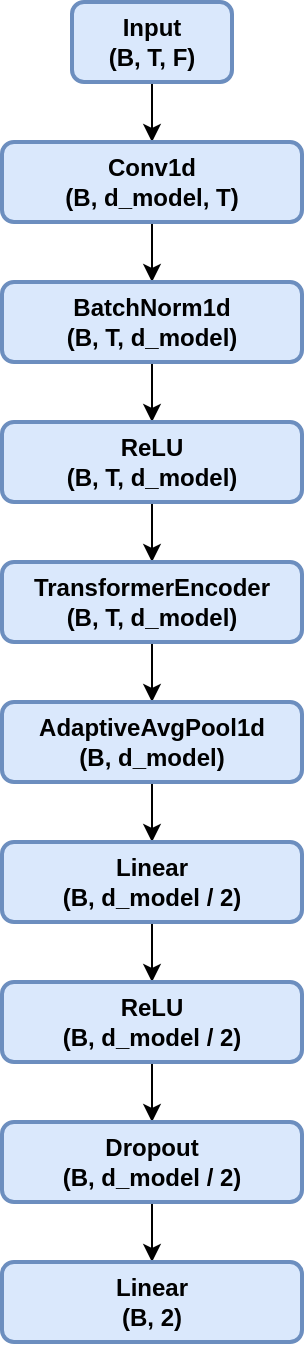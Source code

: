 <mxfile version="27.0.4">
  <diagram name="Página-1" id="e9GFGESMTQutbRXT6VS_">
    <mxGraphModel dx="1164" dy="793" grid="1" gridSize="10" guides="1" tooltips="1" connect="1" arrows="1" fold="1" page="1" pageScale="1" pageWidth="827" pageHeight="1169" math="0" shadow="0">
      <root>
        <mxCell id="0" />
        <mxCell id="1" parent="0" />
        <mxCell id="QzHcFFkmGn63fimloEio-7" style="edgeStyle=orthogonalEdgeStyle;rounded=0;orthogonalLoop=1;jettySize=auto;html=1;exitX=0.5;exitY=1;exitDx=0;exitDy=0;entryX=0.5;entryY=0;entryDx=0;entryDy=0;" edge="1" parent="1" source="QzHcFFkmGn63fimloEio-1" target="QzHcFFkmGn63fimloEio-2">
          <mxGeometry relative="1" as="geometry" />
        </mxCell>
        <mxCell id="QzHcFFkmGn63fimloEio-1" value="&lt;b&gt;Input&lt;/b&gt;&lt;div&gt;&lt;b&gt;(B, T, F)&lt;/b&gt;&lt;/div&gt;" style="rounded=1;whiteSpace=wrap;html=1;fillColor=#dae8fc;strokeColor=#6c8ebf;strokeWidth=2;" vertex="1" parent="1">
          <mxGeometry x="350" y="30" width="80" height="40" as="geometry" />
        </mxCell>
        <mxCell id="QzHcFFkmGn63fimloEio-8" style="edgeStyle=orthogonalEdgeStyle;rounded=0;orthogonalLoop=1;jettySize=auto;html=1;exitX=0.5;exitY=1;exitDx=0;exitDy=0;" edge="1" parent="1" source="QzHcFFkmGn63fimloEio-2" target="QzHcFFkmGn63fimloEio-3">
          <mxGeometry relative="1" as="geometry" />
        </mxCell>
        <mxCell id="QzHcFFkmGn63fimloEio-2" value="&lt;b&gt;Conv1d&lt;/b&gt;&lt;br&gt;&lt;div&gt;&lt;b&gt;(B, d_model, T)&lt;/b&gt;&lt;/div&gt;" style="rounded=1;whiteSpace=wrap;html=1;fillColor=#dae8fc;strokeColor=#6c8ebf;strokeWidth=2;" vertex="1" parent="1">
          <mxGeometry x="315" y="100" width="150" height="40" as="geometry" />
        </mxCell>
        <mxCell id="QzHcFFkmGn63fimloEio-9" style="edgeStyle=orthogonalEdgeStyle;rounded=0;orthogonalLoop=1;jettySize=auto;html=1;exitX=0.5;exitY=1;exitDx=0;exitDy=0;entryX=0.5;entryY=0;entryDx=0;entryDy=0;" edge="1" parent="1" source="QzHcFFkmGn63fimloEio-3" target="QzHcFFkmGn63fimloEio-4">
          <mxGeometry relative="1" as="geometry" />
        </mxCell>
        <mxCell id="QzHcFFkmGn63fimloEio-3" value="&lt;b&gt;BatchNorm1d&lt;/b&gt;&lt;br&gt;&lt;div&gt;&lt;b&gt;(B, T, d_model)&lt;/b&gt;&lt;/div&gt;" style="rounded=1;whiteSpace=wrap;html=1;fillColor=#dae8fc;strokeColor=#6c8ebf;strokeWidth=2;" vertex="1" parent="1">
          <mxGeometry x="315" y="170" width="150" height="40" as="geometry" />
        </mxCell>
        <mxCell id="QzHcFFkmGn63fimloEio-10" style="edgeStyle=orthogonalEdgeStyle;rounded=0;orthogonalLoop=1;jettySize=auto;html=1;exitX=0.5;exitY=1;exitDx=0;exitDy=0;entryX=0.5;entryY=0;entryDx=0;entryDy=0;" edge="1" parent="1" source="QzHcFFkmGn63fimloEio-4" target="QzHcFFkmGn63fimloEio-5">
          <mxGeometry relative="1" as="geometry" />
        </mxCell>
        <mxCell id="QzHcFFkmGn63fimloEio-4" value="&lt;b&gt;ReLU&lt;/b&gt;&lt;br&gt;&lt;div&gt;&lt;b&gt;(B, T, d_model)&lt;/b&gt;&lt;/div&gt;" style="rounded=1;whiteSpace=wrap;html=1;fillColor=#dae8fc;strokeColor=#6c8ebf;strokeWidth=2;" vertex="1" parent="1">
          <mxGeometry x="315" y="240" width="150" height="40" as="geometry" />
        </mxCell>
        <mxCell id="QzHcFFkmGn63fimloEio-11" style="edgeStyle=orthogonalEdgeStyle;rounded=0;orthogonalLoop=1;jettySize=auto;html=1;exitX=0.5;exitY=1;exitDx=0;exitDy=0;entryX=0.5;entryY=0;entryDx=0;entryDy=0;" edge="1" parent="1" source="QzHcFFkmGn63fimloEio-5" target="QzHcFFkmGn63fimloEio-6">
          <mxGeometry relative="1" as="geometry" />
        </mxCell>
        <mxCell id="QzHcFFkmGn63fimloEio-5" value="&lt;b&gt;TransformerEncoder&lt;/b&gt;&lt;br&gt;&lt;div&gt;&lt;b&gt;(B, T, d_model)&lt;/b&gt;&lt;/div&gt;" style="rounded=1;whiteSpace=wrap;html=1;fillColor=#dae8fc;strokeColor=#6c8ebf;strokeWidth=2;" vertex="1" parent="1">
          <mxGeometry x="315" y="310" width="150" height="40" as="geometry" />
        </mxCell>
        <mxCell id="QzHcFFkmGn63fimloEio-17" style="edgeStyle=orthogonalEdgeStyle;rounded=0;orthogonalLoop=1;jettySize=auto;html=1;exitX=0.5;exitY=1;exitDx=0;exitDy=0;entryX=0.5;entryY=0;entryDx=0;entryDy=0;" edge="1" parent="1" source="QzHcFFkmGn63fimloEio-6" target="QzHcFFkmGn63fimloEio-12">
          <mxGeometry relative="1" as="geometry" />
        </mxCell>
        <mxCell id="QzHcFFkmGn63fimloEio-6" value="&lt;b&gt;AdaptiveAvgPool1d&lt;/b&gt;&lt;br&gt;&lt;div&gt;&lt;b&gt;(B, d_model)&lt;/b&gt;&lt;/div&gt;" style="rounded=1;whiteSpace=wrap;html=1;fillColor=#dae8fc;strokeColor=#6c8ebf;strokeWidth=2;" vertex="1" parent="1">
          <mxGeometry x="315" y="380" width="150" height="40" as="geometry" />
        </mxCell>
        <mxCell id="QzHcFFkmGn63fimloEio-18" style="edgeStyle=orthogonalEdgeStyle;rounded=0;orthogonalLoop=1;jettySize=auto;html=1;exitX=0.5;exitY=1;exitDx=0;exitDy=0;entryX=0.5;entryY=0;entryDx=0;entryDy=0;" edge="1" parent="1" source="QzHcFFkmGn63fimloEio-12" target="QzHcFFkmGn63fimloEio-13">
          <mxGeometry relative="1" as="geometry" />
        </mxCell>
        <mxCell id="QzHcFFkmGn63fimloEio-12" value="&lt;b&gt;Linear&lt;/b&gt;&lt;br&gt;&lt;div&gt;&lt;b&gt;(B, d_model / 2)&lt;/b&gt;&lt;/div&gt;" style="rounded=1;whiteSpace=wrap;html=1;fillColor=#dae8fc;strokeColor=#6c8ebf;strokeWidth=2;" vertex="1" parent="1">
          <mxGeometry x="315" y="450" width="150" height="40" as="geometry" />
        </mxCell>
        <mxCell id="QzHcFFkmGn63fimloEio-19" style="edgeStyle=orthogonalEdgeStyle;rounded=0;orthogonalLoop=1;jettySize=auto;html=1;exitX=0.5;exitY=1;exitDx=0;exitDy=0;entryX=0.5;entryY=0;entryDx=0;entryDy=0;" edge="1" parent="1" source="QzHcFFkmGn63fimloEio-13" target="QzHcFFkmGn63fimloEio-14">
          <mxGeometry relative="1" as="geometry" />
        </mxCell>
        <mxCell id="QzHcFFkmGn63fimloEio-13" value="&lt;b&gt;ReLU&lt;/b&gt;&lt;br&gt;&lt;div&gt;&lt;b style=&quot;--tw-scale-x: 1; --tw-scale-y: 1; --tw-pan-x: ; --tw-pan-y: ; --tw-pinch-zoom: ; --tw-scroll-snap-strictness: proximity; --tw-gradient-from-position: ; --tw-gradient-via-position: ; --tw-gradient-to-position: ; --tw-ordinal: ; --tw-slashed-zero: ; --tw-numeric-figure: ; --tw-numeric-spacing: ; --tw-numeric-fraction: ; --tw-ring-inset: ; --tw-ring-offset-width: 0px; --tw-ring-offset-color: #fff; --tw-ring-color: rgb(59 130 246 / .5); --tw-ring-offset-shadow: 0 0 #0000; --tw-ring-shadow: 0 0 #0000; --tw-shadow: 0 0 #0000; --tw-shadow-colored: 0 0 #0000; --tw-blur: ; --tw-brightness: ; --tw-contrast: ; --tw-grayscale: ; --tw-hue-rotate: ; --tw-invert: ; --tw-saturate: ; --tw-sepia: ; --tw-drop-shadow: ; --tw-backdrop-blur: ; --tw-backdrop-brightness: ; --tw-backdrop-contrast: ; --tw-backdrop-grayscale: ; --tw-backdrop-hue-rotate: ; --tw-backdrop-invert: ; --tw-backdrop-opacity: ; --tw-backdrop-saturate: ; --tw-backdrop-sepia: ;&quot;&gt;(B, d_model / 2)&lt;/b&gt;&lt;/div&gt;" style="rounded=1;whiteSpace=wrap;html=1;fillColor=#dae8fc;strokeColor=#6c8ebf;strokeWidth=2;" vertex="1" parent="1">
          <mxGeometry x="315" y="520" width="150" height="40" as="geometry" />
        </mxCell>
        <mxCell id="QzHcFFkmGn63fimloEio-20" style="edgeStyle=orthogonalEdgeStyle;rounded=0;orthogonalLoop=1;jettySize=auto;html=1;exitX=0.5;exitY=1;exitDx=0;exitDy=0;entryX=0.5;entryY=0;entryDx=0;entryDy=0;" edge="1" parent="1" source="QzHcFFkmGn63fimloEio-14" target="QzHcFFkmGn63fimloEio-16">
          <mxGeometry relative="1" as="geometry" />
        </mxCell>
        <mxCell id="QzHcFFkmGn63fimloEio-14" value="&lt;b&gt;Dropout&lt;/b&gt;&lt;br&gt;&lt;div&gt;&lt;b style=&quot;--tw-scale-x: 1; --tw-scale-y: 1; --tw-pan-x: ; --tw-pan-y: ; --tw-pinch-zoom: ; --tw-scroll-snap-strictness: proximity; --tw-gradient-from-position: ; --tw-gradient-via-position: ; --tw-gradient-to-position: ; --tw-ordinal: ; --tw-slashed-zero: ; --tw-numeric-figure: ; --tw-numeric-spacing: ; --tw-numeric-fraction: ; --tw-ring-inset: ; --tw-ring-offset-width: 0px; --tw-ring-offset-color: light-dark(#fff, #000000); --tw-ring-color: rgb(59 130 246 / .5); --tw-ring-offset-shadow: 0 0 #0000; --tw-ring-shadow: 0 0 #0000; --tw-shadow: 0 0 #0000; --tw-shadow-colored: 0 0 #0000; --tw-blur: ; --tw-brightness: ; --tw-contrast: ; --tw-grayscale: ; --tw-hue-rotate: ; --tw-invert: ; --tw-saturate: ; --tw-sepia: ; --tw-drop-shadow: ; --tw-backdrop-blur: ; --tw-backdrop-brightness: ; --tw-backdrop-contrast: ; --tw-backdrop-grayscale: ; --tw-backdrop-hue-rotate: ; --tw-backdrop-invert: ; --tw-backdrop-opacity: ; --tw-backdrop-saturate: ; --tw-backdrop-sepia: ;&quot;&gt;(B, d_model / 2)&lt;/b&gt;&lt;/div&gt;" style="rounded=1;whiteSpace=wrap;html=1;fillColor=#dae8fc;strokeColor=#6c8ebf;strokeWidth=2;" vertex="1" parent="1">
          <mxGeometry x="315" y="590" width="150" height="40" as="geometry" />
        </mxCell>
        <mxCell id="QzHcFFkmGn63fimloEio-16" value="&lt;b&gt;Linear&lt;/b&gt;&lt;br&gt;&lt;div&gt;&lt;b&gt;(B, 2)&lt;/b&gt;&lt;/div&gt;" style="rounded=1;whiteSpace=wrap;html=1;fillColor=#dae8fc;strokeColor=#6c8ebf;strokeWidth=2;" vertex="1" parent="1">
          <mxGeometry x="315" y="660" width="150" height="40" as="geometry" />
        </mxCell>
      </root>
    </mxGraphModel>
  </diagram>
</mxfile>
